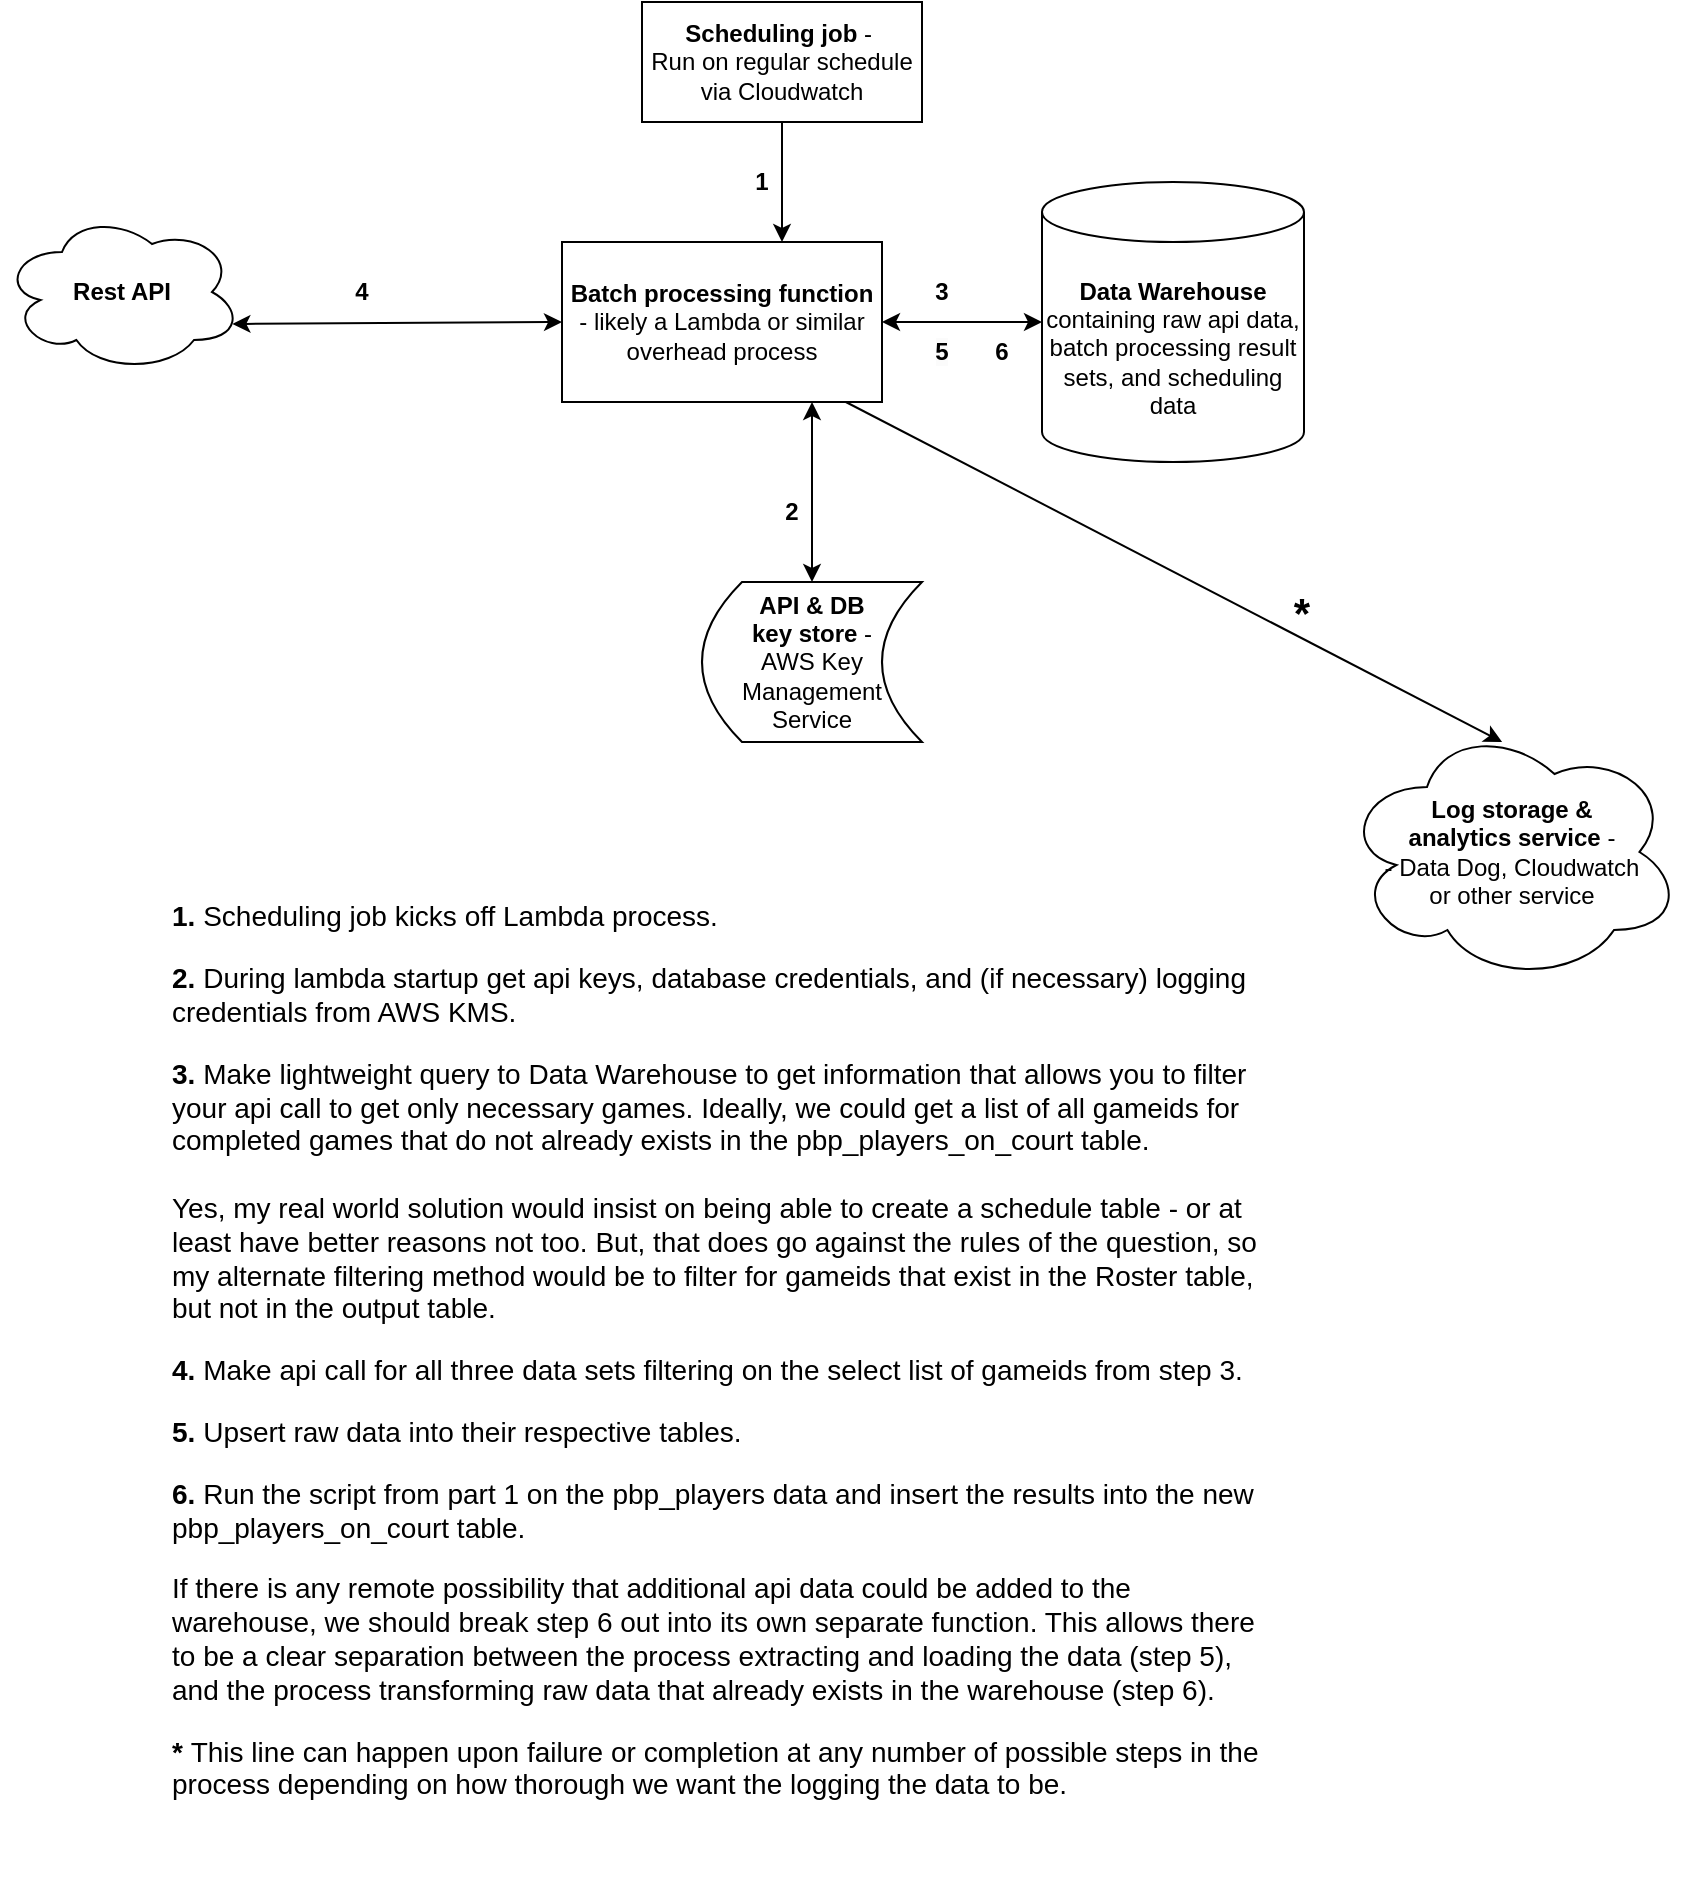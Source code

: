 <mxfile version="20.8.20" type="device" pages="2"><diagram name="Batch Processor" id="uVs7WI8gqmNTnXRDfdln"><mxGraphModel dx="1306" dy="803" grid="1" gridSize="10" guides="1" tooltips="1" connect="1" arrows="1" fold="1" page="1" pageScale="1" pageWidth="850" pageHeight="1100" math="0" shadow="0"><root><mxCell id="0"/><mxCell id="1" parent="0"/><mxCell id="iAUNvvSw6y2JJ6lJma3C-1" value="&lt;b&gt;Rest API&lt;/b&gt;" style="ellipse;shape=cloud;whiteSpace=wrap;html=1;" parent="1" vertex="1"><mxGeometry y="185" width="120" height="80" as="geometry"/></mxCell><mxCell id="iAUNvvSw6y2JJ6lJma3C-3" value="&lt;b&gt;Batch processing function&lt;/b&gt; - likely a Lambda or similar overhead process" style="rounded=0;whiteSpace=wrap;html=1;" parent="1" vertex="1"><mxGeometry x="280" y="200" width="160" height="80" as="geometry"/></mxCell><mxCell id="iAUNvvSw6y2JJ6lJma3C-4" value="" style="endArrow=classic;startArrow=classic;html=1;rounded=0;entryX=0;entryY=0.5;entryDx=0;entryDy=0;exitX=0.96;exitY=0.7;exitDx=0;exitDy=0;exitPerimeter=0;" parent="1" source="iAUNvvSw6y2JJ6lJma3C-1" target="iAUNvvSw6y2JJ6lJma3C-3" edge="1"><mxGeometry width="50" height="50" relative="1" as="geometry"><mxPoint x="400" y="420" as="sourcePoint"/><mxPoint x="450" y="370" as="targetPoint"/><Array as="points"/></mxGeometry></mxCell><mxCell id="iAUNvvSw6y2JJ6lJma3C-5" value="&lt;b&gt;Log storage &amp;amp; &lt;br&gt;analytics service&lt;/b&gt; -&lt;br&gt;- Data Dog, Cloudwatch &lt;br&gt;or other service" style="ellipse;shape=cloud;whiteSpace=wrap;html=1;" parent="1" vertex="1"><mxGeometry x="670" y="440" width="170" height="130" as="geometry"/></mxCell><mxCell id="iAUNvvSw6y2JJ6lJma3C-6" value="" style="endArrow=classic;html=1;rounded=0;entryX=0.471;entryY=0.077;entryDx=0;entryDy=0;entryPerimeter=0;exitX=0.887;exitY=1;exitDx=0;exitDy=0;exitPerimeter=0;" parent="1" source="iAUNvvSw6y2JJ6lJma3C-3" target="iAUNvvSw6y2JJ6lJma3C-5" edge="1"><mxGeometry width="50" height="50" relative="1" as="geometry"><mxPoint x="400" y="390" as="sourcePoint"/><mxPoint x="450" y="340" as="targetPoint"/><Array as="points"/></mxGeometry></mxCell><mxCell id="iAUNvvSw6y2JJ6lJma3C-7" value="&lt;b&gt;API &amp;amp; DB &lt;br&gt;key store&lt;/b&gt; - &lt;br&gt;AWS Key Management Service" style="shape=dataStorage;whiteSpace=wrap;html=1;fixedSize=1;" parent="1" vertex="1"><mxGeometry x="350" y="370" width="110" height="80" as="geometry"/></mxCell><mxCell id="iAUNvvSw6y2JJ6lJma3C-8" value="" style="endArrow=classic;startArrow=classic;html=1;rounded=0;exitX=0.5;exitY=0;exitDx=0;exitDy=0;" parent="1" source="iAUNvvSw6y2JJ6lJma3C-7" edge="1"><mxGeometry width="50" height="50" relative="1" as="geometry"><mxPoint x="400" y="360" as="sourcePoint"/><mxPoint x="405" y="280" as="targetPoint"/></mxGeometry></mxCell><mxCell id="iAUNvvSw6y2JJ6lJma3C-9" value="&lt;b&gt;Scheduling job&lt;/b&gt; -&amp;nbsp;&lt;br&gt;Run on regular schedule via Cloudwatch" style="rounded=0;whiteSpace=wrap;html=1;" parent="1" vertex="1"><mxGeometry x="320" y="80" width="140" height="60" as="geometry"/></mxCell><mxCell id="iAUNvvSw6y2JJ6lJma3C-10" value="" style="endArrow=classic;html=1;rounded=0;exitX=0.5;exitY=1;exitDx=0;exitDy=0;" parent="1" source="iAUNvvSw6y2JJ6lJma3C-9" edge="1"><mxGeometry width="50" height="50" relative="1" as="geometry"><mxPoint x="400" y="340" as="sourcePoint"/><mxPoint x="390" y="200" as="targetPoint"/></mxGeometry></mxCell><mxCell id="iAUNvvSw6y2JJ6lJma3C-11" value="&lt;b&gt;Data Warehouse&lt;/b&gt; containing raw api data, batch processing result sets, and scheduling data" style="shape=cylinder3;whiteSpace=wrap;html=1;boundedLbl=1;backgroundOutline=1;size=15;" parent="1" vertex="1"><mxGeometry x="520" y="170" width="131" height="140" as="geometry"/></mxCell><mxCell id="iAUNvvSw6y2JJ6lJma3C-12" value="" style="endArrow=classic;startArrow=classic;html=1;rounded=0;entryX=0;entryY=0.5;entryDx=0;entryDy=0;entryPerimeter=0;exitX=1;exitY=0.5;exitDx=0;exitDy=0;" parent="1" source="iAUNvvSw6y2JJ6lJma3C-3" target="iAUNvvSw6y2JJ6lJma3C-11" edge="1"><mxGeometry width="50" height="50" relative="1" as="geometry"><mxPoint x="400" y="300" as="sourcePoint"/><mxPoint x="450" y="250" as="targetPoint"/></mxGeometry></mxCell><mxCell id="iAUNvvSw6y2JJ6lJma3C-13" value="1" style="text;html=1;strokeColor=none;fillColor=none;align=center;verticalAlign=middle;whiteSpace=wrap;rounded=0;fontStyle=1" parent="1" vertex="1"><mxGeometry x="350" y="155" width="60" height="30" as="geometry"/></mxCell><mxCell id="iAUNvvSw6y2JJ6lJma3C-15" value="&lt;b&gt;2&lt;/b&gt;" style="text;html=1;strokeColor=none;fillColor=none;align=center;verticalAlign=middle;whiteSpace=wrap;rounded=0;" parent="1" vertex="1"><mxGeometry x="365" y="320" width="60" height="30" as="geometry"/></mxCell><mxCell id="iAUNvvSw6y2JJ6lJma3C-16" value="&lt;b&gt;3&lt;/b&gt;" style="text;html=1;strokeColor=none;fillColor=none;align=center;verticalAlign=middle;whiteSpace=wrap;rounded=0;" parent="1" vertex="1"><mxGeometry x="440" y="210" width="60" height="30" as="geometry"/></mxCell><mxCell id="iAUNvvSw6y2JJ6lJma3C-17" value="&lt;b&gt;4&lt;/b&gt;" style="text;html=1;strokeColor=none;fillColor=none;align=center;verticalAlign=middle;whiteSpace=wrap;rounded=0;" parent="1" vertex="1"><mxGeometry x="150" y="210" width="60" height="30" as="geometry"/></mxCell><mxCell id="iAUNvvSw6y2JJ6lJma3C-18" value="&lt;meta charset=&quot;utf-8&quot;&gt;&lt;b style=&quot;border-color: var(--border-color); color: rgb(0, 0, 0); font-family: Helvetica; font-size: 12px; font-style: normal; font-variant-ligatures: normal; font-variant-caps: normal; letter-spacing: normal; orphans: 2; text-align: center; text-indent: 0px; text-transform: none; widows: 2; word-spacing: 0px; -webkit-text-stroke-width: 0px; background-color: rgb(251, 251, 251); text-decoration-thickness: initial; text-decoration-style: initial; text-decoration-color: initial;&quot;&gt;5&lt;/b&gt;" style="text;html=1;strokeColor=none;fillColor=none;align=center;verticalAlign=middle;whiteSpace=wrap;rounded=0;" parent="1" vertex="1"><mxGeometry x="440" y="240" width="60" height="30" as="geometry"/></mxCell><mxCell id="iAUNvvSw6y2JJ6lJma3C-21" value="&lt;h1 style=&quot;font-size: 14px;&quot;&gt;&lt;font style=&quot;font-size: 14px;&quot;&gt;&lt;b style=&quot;background-color: initial;&quot;&gt;1.&lt;/b&gt;&lt;span style=&quot;background-color: initial; font-weight: normal;&quot;&gt;&amp;nbsp;Scheduling job kicks off Lambda process.&lt;/span&gt;&lt;/font&gt;&lt;/h1&gt;&lt;p style=&quot;font-size: 14px;&quot;&gt;&lt;font style=&quot;font-size: 14px;&quot;&gt;&lt;b&gt;2. &lt;/b&gt;During lambda startup get api keys, database credentials, and (if necessary) logging credentials from AWS KMS.&lt;/font&gt;&lt;/p&gt;&lt;p style=&quot;font-size: 14px;&quot;&gt;&lt;font style=&quot;font-size: 14px;&quot;&gt;&lt;b&gt;3. &lt;/b&gt;Make lightweight query to Data Warehouse to get information that allows you to filter your api call to get only necessary games. Ideally, we could get a list of all gameids for completed games that do not already exists in the pbp_players_on_court table.&lt;br&gt;&amp;nbsp;&lt;br&gt;Yes, my real world solution would insist on being able to create a schedule table - or at least have better reasons not too. But, that does go against the rules of the question, so my alternate filtering method would be to filter for gameids that exist in the Roster table, but not in the output table.&lt;/font&gt;&lt;/p&gt;&lt;p style=&quot;font-size: 14px;&quot;&gt;&lt;font style=&quot;font-size: 14px;&quot;&gt;&lt;b&gt;4. &lt;/b&gt;Make api call for all three data sets filtering on the select list of gameids from step 3.&lt;/font&gt;&lt;/p&gt;&lt;p style=&quot;font-size: 14px;&quot;&gt;&lt;font style=&quot;font-size: 14px;&quot;&gt;&lt;b&gt;5. &lt;/b&gt;Upsert raw data into their respective tables.&lt;/font&gt;&lt;/p&gt;&lt;p style=&quot;font-size: 14px;&quot;&gt;&lt;font style=&quot;font-size: 14px;&quot;&gt;&lt;b&gt;6. &lt;/b&gt;Run the script from part 1 on the pbp_players data and insert the results into the new pbp_players_on_court table.&lt;/font&gt;&lt;/p&gt;&lt;p style=&quot;font-size: 14px;&quot;&gt;&lt;font style=&quot;font-size: 14px;&quot;&gt;If there is any remote possibility that additional api data could be added to the warehouse, we should break step 6 out into its own separate function. This allows there to be a clear separation between the process extracting and loading the data (step 5), and the process transforming raw data that already exists in the warehouse (step 6).&lt;/font&gt;&lt;/p&gt;&lt;p style=&quot;font-size: 14px;&quot;&gt;&lt;font style=&quot;font-size: 14px;&quot;&gt;&lt;b style=&quot;&quot;&gt;* &lt;/b&gt;This line can happen upon failure or completion at any number of possible steps in the process depending on how thorough we want the logging the data to be.&lt;/font&gt;&lt;/p&gt;" style="text;html=1;strokeColor=none;fillColor=none;spacing=5;spacingTop=-20;whiteSpace=wrap;overflow=hidden;rounded=0;" parent="1" vertex="1"><mxGeometry x="80" y="530" width="560" height="490" as="geometry"/></mxCell><mxCell id="iAUNvvSw6y2JJ6lJma3C-23" value="&lt;b&gt;6&lt;/b&gt;" style="text;html=1;strokeColor=none;fillColor=none;align=center;verticalAlign=middle;whiteSpace=wrap;rounded=0;" parent="1" vertex="1"><mxGeometry x="470" y="240" width="60" height="30" as="geometry"/></mxCell><mxCell id="iAUNvvSw6y2JJ6lJma3C-24" value="&lt;b&gt;&lt;font style=&quot;font-size: 21px;&quot;&gt;*&lt;/font&gt;&lt;/b&gt;" style="text;html=1;strokeColor=none;fillColor=none;align=center;verticalAlign=middle;whiteSpace=wrap;rounded=0;" parent="1" vertex="1"><mxGeometry x="620" y="370" width="60" height="30" as="geometry"/></mxCell></root></mxGraphModel></diagram><diagram name="Event Processor" id="aWBf18nUnuJr6BhYhQ6C"><mxGraphModel dx="2156" dy="803" grid="1" gridSize="10" guides="1" tooltips="1" connect="1" arrows="1" fold="1" page="1" pageScale="1" pageWidth="850" pageHeight="1100" math="0" shadow="0"><root><mxCell id="_Y8MDSfsbilMxrZx9LjH-0"/><mxCell id="_Y8MDSfsbilMxrZx9LjH-1" parent="_Y8MDSfsbilMxrZx9LjH-0"/><mxCell id="_Y8MDSfsbilMxrZx9LjH-2" value="&lt;b&gt;Rest API&lt;/b&gt;" style="ellipse;shape=cloud;whiteSpace=wrap;html=1;" parent="_Y8MDSfsbilMxrZx9LjH-1" vertex="1"><mxGeometry x="-800" y="40" width="120" height="80" as="geometry"/></mxCell><mxCell id="_Y8MDSfsbilMxrZx9LjH-3" value="&lt;b&gt;Event Processor App&lt;/b&gt; - &lt;br&gt;a lambda or similar serverless function" style="rounded=0;whiteSpace=wrap;html=1;" parent="_Y8MDSfsbilMxrZx9LjH-1" vertex="1"><mxGeometry x="-380" y="170" width="160" height="80" as="geometry"/></mxCell><mxCell id="_Y8MDSfsbilMxrZx9LjH-5" value="&lt;b&gt;Log storage &amp;amp; &lt;br&gt;analytics service&lt;/b&gt; -&lt;br&gt;- Data Dog, Cloudwatch &lt;br&gt;or other service" style="ellipse;shape=cloud;whiteSpace=wrap;html=1;" parent="_Y8MDSfsbilMxrZx9LjH-1" vertex="1"><mxGeometry x="10" y="410" width="170" height="130" as="geometry"/></mxCell><mxCell id="_Y8MDSfsbilMxrZx9LjH-6" value="" style="endArrow=classic;html=1;rounded=0;entryX=0.471;entryY=0.077;entryDx=0;entryDy=0;entryPerimeter=0;exitX=0.887;exitY=1;exitDx=0;exitDy=0;exitPerimeter=0;" parent="_Y8MDSfsbilMxrZx9LjH-1" source="_Y8MDSfsbilMxrZx9LjH-3" target="_Y8MDSfsbilMxrZx9LjH-5" edge="1"><mxGeometry width="50" height="50" relative="1" as="geometry"><mxPoint x="-260" y="360" as="sourcePoint"/><mxPoint x="-210" y="310" as="targetPoint"/><Array as="points"/></mxGeometry></mxCell><mxCell id="_Y8MDSfsbilMxrZx9LjH-7" value="&lt;b&gt;API &amp;amp; DB &lt;br&gt;key store&lt;/b&gt; - &lt;br&gt;AWS Key Management Service" style="shape=dataStorage;whiteSpace=wrap;html=1;fixedSize=1;" parent="_Y8MDSfsbilMxrZx9LjH-1" vertex="1"><mxGeometry x="-310" y="340" width="110" height="80" as="geometry"/></mxCell><mxCell id="_Y8MDSfsbilMxrZx9LjH-8" value="" style="endArrow=classic;startArrow=classic;html=1;rounded=0;exitX=0.5;exitY=0;exitDx=0;exitDy=0;" parent="_Y8MDSfsbilMxrZx9LjH-1" source="_Y8MDSfsbilMxrZx9LjH-7" edge="1"><mxGeometry width="50" height="50" relative="1" as="geometry"><mxPoint x="-260" y="330" as="sourcePoint"/><mxPoint x="-255" y="250" as="targetPoint"/></mxGeometry></mxCell><mxCell id="_Y8MDSfsbilMxrZx9LjH-9" value="&lt;b&gt;Scheduling job&lt;/b&gt; -&amp;nbsp;&lt;br&gt;Run on regular schedule via Cloudwatch" style="rounded=0;whiteSpace=wrap;html=1;" parent="_Y8MDSfsbilMxrZx9LjH-1" vertex="1"><mxGeometry x="-340" y="50" width="140" height="60" as="geometry"/></mxCell><mxCell id="_Y8MDSfsbilMxrZx9LjH-10" value="" style="endArrow=classic;html=1;rounded=0;exitX=0.5;exitY=1;exitDx=0;exitDy=0;" parent="_Y8MDSfsbilMxrZx9LjH-1" source="_Y8MDSfsbilMxrZx9LjH-9" edge="1"><mxGeometry width="50" height="50" relative="1" as="geometry"><mxPoint x="-260" y="310" as="sourcePoint"/><mxPoint x="-270" y="170" as="targetPoint"/></mxGeometry></mxCell><mxCell id="_Y8MDSfsbilMxrZx9LjH-11" value="&lt;b&gt;Data Warehouse&lt;/b&gt; containing raw api data, batch processing result sets, and scheduling data" style="shape=cylinder3;whiteSpace=wrap;html=1;boundedLbl=1;backgroundOutline=1;size=15;" parent="_Y8MDSfsbilMxrZx9LjH-1" vertex="1"><mxGeometry x="-140" y="140" width="131" height="140" as="geometry"/></mxCell><mxCell id="_Y8MDSfsbilMxrZx9LjH-12" value="" style="endArrow=classic;startArrow=classic;html=1;rounded=0;entryX=0;entryY=0.5;entryDx=0;entryDy=0;entryPerimeter=0;exitX=1;exitY=0.5;exitDx=0;exitDy=0;" parent="_Y8MDSfsbilMxrZx9LjH-1" source="_Y8MDSfsbilMxrZx9LjH-3" target="_Y8MDSfsbilMxrZx9LjH-11" edge="1"><mxGeometry width="50" height="50" relative="1" as="geometry"><mxPoint x="-260" y="270" as="sourcePoint"/><mxPoint x="-210" y="220" as="targetPoint"/></mxGeometry></mxCell><mxCell id="_Y8MDSfsbilMxrZx9LjH-13" value="Async events" style="text;html=1;strokeColor=none;fillColor=none;align=center;verticalAlign=middle;whiteSpace=wrap;rounded=0;fontStyle=1" parent="_Y8MDSfsbilMxrZx9LjH-1" vertex="1"><mxGeometry x="-660" y="180" width="60" height="30" as="geometry"/></mxCell><mxCell id="_Y8MDSfsbilMxrZx9LjH-18" value="&lt;h1 style=&quot;font-size: 14px;&quot;&gt;&lt;font style=&quot;font-size: 14px;&quot;&gt;&lt;b style=&quot;background-color: initial;&quot;&gt;1.&lt;/b&gt;&lt;span style=&quot;background-color: initial; font-weight: normal;&quot;&gt;&amp;nbsp;An event in the queue will trigger a lambda that pulls credentials from KMS.&amp;nbsp;&lt;/span&gt;&lt;/font&gt;&lt;/h1&gt;&lt;p style=&quot;font-size: 14px;&quot;&gt;&lt;font style=&quot;font-size: 14px;&quot;&gt;&lt;b&gt;2.&amp;nbsp; &lt;/b&gt;Using a separate processor type for each event (rosters, pbp, or pbp_players) call the Rest API for the latest data for the given event_id, play_id, play_sequence combination.&amp;nbsp;&lt;/font&gt;&lt;/p&gt;&lt;p style=&quot;font-size: 14px;&quot;&gt;&lt;font style=&quot;font-size: 14px;&quot;&gt;&lt;b&gt;3. &lt;/b&gt;Upsert the data received in step 2 into the Data Warehouse.&lt;/font&gt;&lt;/p&gt;&lt;p style=&quot;font-size: 14px;&quot;&gt;&lt;font style=&quot;font-size: 14px;&quot;&gt;&lt;b&gt;4. &lt;/b&gt;On a schedule, either via a Cloudwatch job or an event from the api, create a game_completed event. &lt;br&gt;&lt;br&gt;When this event is received, run the script from part 1 on the pbp_players data and insert the results into the new pbp_players_on_court table.&amp;nbsp; Make sure enough time has passed to ensure all events from the game have finished processing.&amp;nbsp;&lt;br&gt;&lt;/font&gt;&lt;b style=&quot;background-color: initial;&quot;&gt;&lt;br&gt;Note:&lt;/b&gt;&lt;span style=&quot;background-color: initial;&quot;&gt;&amp;nbsp;I had initially hoped there would be a way to solve the problem from part 1 in eventing system, but I don't think it's good risk vs. reward to create on floor data in an eventing manner. This is why my step 4 waits until after the game to process it. &lt;br&gt;&lt;br&gt;For truly accurate on court data, we would need assurances that we are consuming the data in an ordered sequence. Having a production pipeline reliant on guaranteed ordering makes your processor much more brittle and prone to outages - either due to the occasional flappiness of infrastructure, or more commonly, errors in your source data.&lt;br&gt;&lt;br&gt;However, there is a use case for needing up to second, raw pbp data. Namely, for in game odds-updating. If that is a potential need, I would propose this solution. But if your end users are okay with a short lag time in the pbp data, the batch processing option should be sufficient.&lt;br&gt;&lt;/span&gt;&lt;b style=&quot;background-color: initial;&quot;&gt;&lt;br&gt;* &lt;/b&gt;&lt;span style=&quot;background-color: initial;&quot;&gt;This line can happen upon failure or completion at any number of possible steps in the process depending on how thorough we want the logging the data to be.&lt;/span&gt;&lt;/p&gt;" style="text;html=1;strokeColor=none;fillColor=none;spacing=5;spacingTop=-20;whiteSpace=wrap;overflow=hidden;rounded=0;" parent="_Y8MDSfsbilMxrZx9LjH-1" vertex="1"><mxGeometry x="-810" y="440" width="560" height="490" as="geometry"/></mxCell><mxCell id="_Y8MDSfsbilMxrZx9LjH-19" value="&lt;b&gt;1&lt;/b&gt;" style="text;html=1;strokeColor=none;fillColor=none;align=center;verticalAlign=middle;whiteSpace=wrap;rounded=0;" parent="_Y8MDSfsbilMxrZx9LjH-1" vertex="1"><mxGeometry x="-320" y="270" width="60" height="30" as="geometry"/></mxCell><mxCell id="_Y8MDSfsbilMxrZx9LjH-20" value="&lt;b&gt;&lt;font style=&quot;font-size: 21px;&quot;&gt;*&lt;/font&gt;&lt;/b&gt;" style="text;html=1;strokeColor=none;fillColor=none;align=center;verticalAlign=middle;whiteSpace=wrap;rounded=0;" parent="_Y8MDSfsbilMxrZx9LjH-1" vertex="1"><mxGeometry x="-40" y="340" width="60" height="30" as="geometry"/></mxCell><mxCell id="ZURW-KW8scWHpHjCy2ye-0" value="&lt;b&gt;Amazon EventBridge&lt;/b&gt;" style="sketch=0;outlineConnect=0;fontColor=#232F3E;gradientColor=none;fillColor=#1A1A1A;strokeColor=none;dashed=0;verticalLabelPosition=bottom;verticalAlign=top;align=center;html=1;fontSize=12;fontStyle=0;aspect=fixed;pointerEvents=1;shape=mxgraph.aws4.iot_analytics_pipeline;" parent="_Y8MDSfsbilMxrZx9LjH-1" vertex="1"><mxGeometry x="-580" y="188.46" width="80" height="43.08" as="geometry"/></mxCell><mxCell id="ZURW-KW8scWHpHjCy2ye-4" value="" style="endArrow=classic;html=1;rounded=0;fontSize=21;exitX=0.96;exitY=0.7;exitDx=0;exitDy=0;exitPerimeter=0;" parent="_Y8MDSfsbilMxrZx9LjH-1" source="_Y8MDSfsbilMxrZx9LjH-2" edge="1"><mxGeometry width="50" height="50" relative="1" as="geometry"><mxPoint x="-630" y="260" as="sourcePoint"/><mxPoint x="-580" y="210" as="targetPoint"/></mxGeometry></mxCell><mxCell id="ZURW-KW8scWHpHjCy2ye-6" value="" style="endArrow=classic;html=1;rounded=0;fontSize=21;entryX=0;entryY=0.5;entryDx=0;entryDy=0;" parent="_Y8MDSfsbilMxrZx9LjH-1" source="ZURW-KW8scWHpHjCy2ye-0" target="_Y8MDSfsbilMxrZx9LjH-3" edge="1"><mxGeometry width="50" height="50" relative="1" as="geometry"><mxPoint x="-560" y="340" as="sourcePoint"/><mxPoint x="-510" y="290" as="targetPoint"/></mxGeometry></mxCell><mxCell id="ZURW-KW8scWHpHjCy2ye-8" value="" style="endArrow=classic;startArrow=classic;html=1;rounded=0;fontSize=21;entryX=0;entryY=0.25;entryDx=0;entryDy=0;exitX=0.875;exitY=0.5;exitDx=0;exitDy=0;exitPerimeter=0;" parent="_Y8MDSfsbilMxrZx9LjH-1" source="_Y8MDSfsbilMxrZx9LjH-2" target="_Y8MDSfsbilMxrZx9LjH-3" edge="1"><mxGeometry width="50" height="50" relative="1" as="geometry"><mxPoint x="-260" y="450" as="sourcePoint"/><mxPoint x="-210" y="400" as="targetPoint"/></mxGeometry></mxCell><mxCell id="ZURW-KW8scWHpHjCy2ye-9" value="&lt;b&gt;&amp;nbsp;3&amp;nbsp; &amp;nbsp;4&lt;/b&gt;" style="text;html=1;strokeColor=none;fillColor=none;align=center;verticalAlign=middle;whiteSpace=wrap;rounded=0;" parent="_Y8MDSfsbilMxrZx9LjH-1" vertex="1"><mxGeometry x="-210" y="180" width="60" height="30" as="geometry"/></mxCell><mxCell id="ZURW-KW8scWHpHjCy2ye-13" value="&lt;b&gt;2&lt;/b&gt;" style="text;html=1;strokeColor=none;fillColor=none;align=center;verticalAlign=middle;whiteSpace=wrap;rounded=0;" parent="_Y8MDSfsbilMxrZx9LjH-1" vertex="1"><mxGeometry x="-510" y="130" width="60" height="30" as="geometry"/></mxCell><mxCell id="0JGKjiOiitvtQX5xfxFx-1" value="&lt;b&gt;1&lt;/b&gt;" style="text;html=1;strokeColor=none;fillColor=none;align=center;verticalAlign=middle;whiteSpace=wrap;rounded=0;" parent="_Y8MDSfsbilMxrZx9LjH-1" vertex="1"><mxGeometry x="-640" y="210" width="60" height="30" as="geometry"/></mxCell><mxCell id="DcJkMlmUNB4Aocol2XBR-0" value="&lt;b&gt;4&lt;/b&gt;" style="text;html=1;strokeColor=none;fillColor=none;align=center;verticalAlign=middle;whiteSpace=wrap;rounded=0;" parent="_Y8MDSfsbilMxrZx9LjH-1" vertex="1"><mxGeometry x="-310" y="120" width="60" height="30" as="geometry"/></mxCell></root></mxGraphModel></diagram></mxfile>